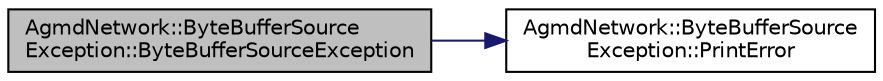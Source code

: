 digraph "AgmdNetwork::ByteBufferSourceException::ByteBufferSourceException"
{
  edge [fontname="Helvetica",fontsize="10",labelfontname="Helvetica",labelfontsize="10"];
  node [fontname="Helvetica",fontsize="10",shape=record];
  rankdir="LR";
  Node1 [label="AgmdNetwork::ByteBufferSource\lException::ByteBufferSourceException",height=0.2,width=0.4,color="black", fillcolor="grey75", style="filled" fontcolor="black"];
  Node1 -> Node2 [color="midnightblue",fontsize="10",style="solid"];
  Node2 [label="AgmdNetwork::ByteBufferSource\lException::PrintError",height=0.2,width=0.4,color="black", fillcolor="white", style="filled",URL="$class_agmd_network_1_1_byte_buffer_source_exception.html#a5f57d0b371a46dce083750bd0656d16f"];
}
